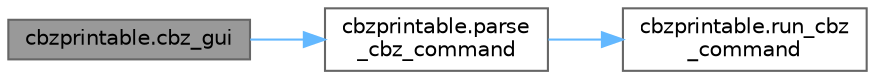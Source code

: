 digraph "cbzprintable.cbz_gui"
{
 // LATEX_PDF_SIZE
  bgcolor="transparent";
  edge [fontname=Helvetica,fontsize=10,labelfontname=Helvetica,labelfontsize=10];
  node [fontname=Helvetica,fontsize=10,shape=box,height=0.2,width=0.4];
  rankdir="LR";
  Node1 [label="cbzprintable.cbz_gui",height=0.2,width=0.4,color="gray40", fillcolor="grey60", style="filled", fontcolor="black",tooltip=" "];
  Node1 -> Node2 [color="steelblue1",style="solid"];
  Node2 [label="cbzprintable.parse\l_cbz_command",height=0.2,width=0.4,color="grey40", fillcolor="white", style="filled",URL="$d2/d06/namespacecbzprintable.html#af15d54219ad947c010ef6e7d31fa6619",tooltip=" "];
  Node2 -> Node3 [color="steelblue1",style="solid"];
  Node3 [label="cbzprintable.run_cbz\l_command",height=0.2,width=0.4,color="grey40", fillcolor="white", style="filled",URL="$d2/d06/namespacecbzprintable.html#a534e74f01301c1ddc92fff0b4d48c1ff",tooltip=" "];
}
